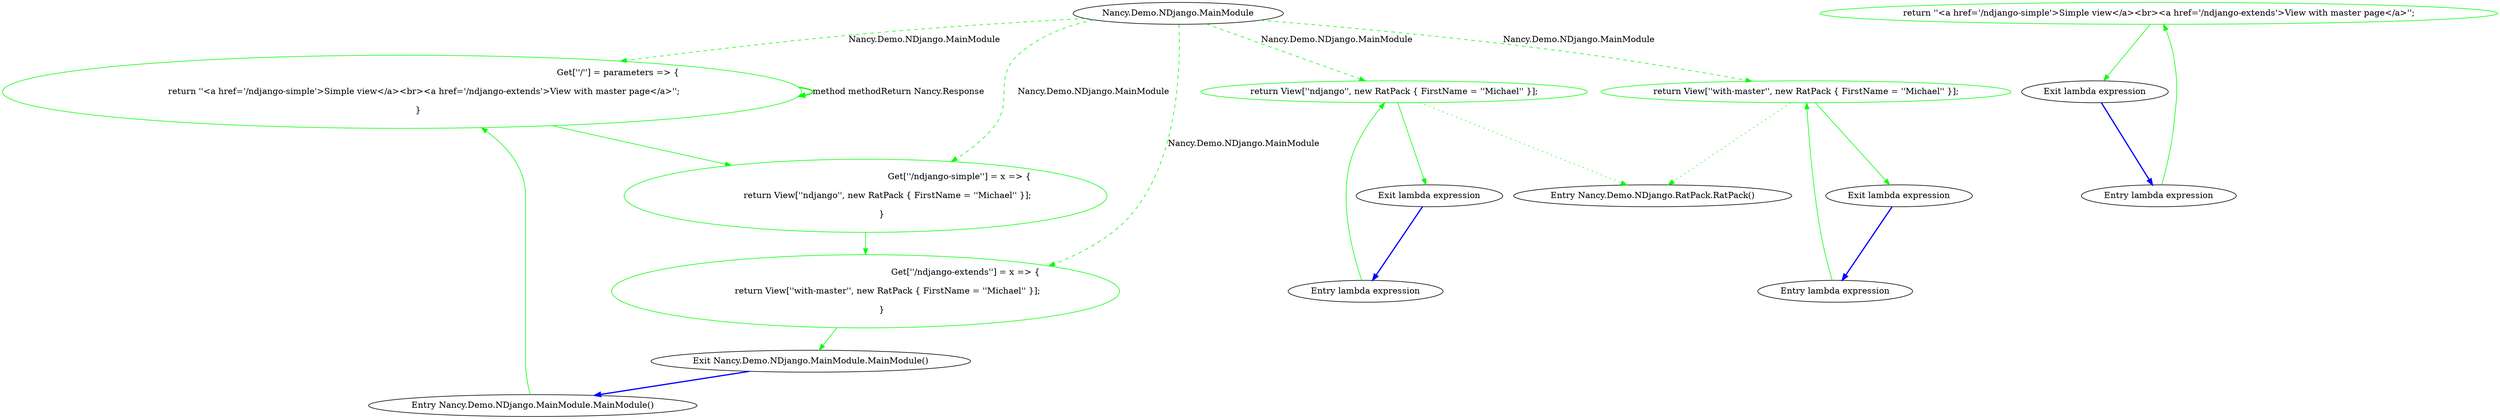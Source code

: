 digraph  {
d1 [label="Get[''/''] = parameters => {\r\n                return ''<a href='/ndjango-simple'>Simple view</a><br><a href='/ndjango-extends'>View with master page</a>'';\r\n            }", span="6-8", cluster="Nancy.Demo.NDjango.MainModule.MainModule()", color=green, community=0];
d15 [label="Nancy.Demo.NDjango.MainModule", span=""];
d0 [label="Entry Nancy.Demo.NDjango.MainModule.MainModule()", span="4-4", cluster="Nancy.Demo.NDjango.MainModule.MainModule()"];
d2 [label="Get[''/ndjango-simple''] = x => {\r\n                return View[''ndjango'', new RatPack { FirstName = ''Michael'' }];\r\n            }", span="10-12", cluster="Nancy.Demo.NDjango.MainModule.MainModule()", color=green, community=0];
d3 [label="Get[''/ndjango-extends''] = x => {\r\n                return View[''with-master'', new RatPack { FirstName = ''Michael'' }];\r\n            }", span="14-16", cluster="Nancy.Demo.NDjango.MainModule.MainModule()", color=green, community=0];
d4 [label="Exit Nancy.Demo.NDjango.MainModule.MainModule()", span="4-4", cluster="Nancy.Demo.NDjango.MainModule.MainModule()"];
d6 [label="return ''<a href='/ndjango-simple'>Simple view</a><br><a href='/ndjango-extends'>View with master page</a>'';", span="7-7", cluster="lambda expression", color=green, community=0];
d5 [label="Entry lambda expression", span="6-8", cluster="lambda expression"];
d7 [label="Exit lambda expression", span="6-8", cluster="lambda expression"];
d9 [label="return View[''ndjango'', new RatPack { FirstName = ''Michael'' }];", span="11-11", cluster="lambda expression", color=green, community=0];
d8 [label="Entry lambda expression", span="10-12", cluster="lambda expression"];
d10 [label="Exit lambda expression", span="10-12", cluster="lambda expression"];
d11 [label="Entry Nancy.Demo.NDjango.RatPack.RatPack()", span="20-20", cluster="Nancy.Demo.NDjango.RatPack.RatPack()"];
d13 [label="return View[''with-master'', new RatPack { FirstName = ''Michael'' }];", span="15-15", cluster="lambda expression", color=green, community=0];
d12 [label="Entry lambda expression", span="14-16", cluster="lambda expression"];
d14 [label="Exit lambda expression", span="14-16", cluster="lambda expression"];
d1 -> d1  [key=3, color=green, style=bold, label="method methodReturn Nancy.Response "];
d1 -> d2  [key=0, style=solid, color=green];
d15 -> d1  [key=1, style=dashed, color=green, label="Nancy.Demo.NDjango.MainModule"];
d15 -> d2  [key=1, style=dashed, color=green, label="Nancy.Demo.NDjango.MainModule"];
d15 -> d3  [key=1, style=dashed, color=green, label="Nancy.Demo.NDjango.MainModule"];
d15 -> d9  [key=1, style=dashed, color=green, label="Nancy.Demo.NDjango.MainModule"];
d15 -> d13  [key=1, style=dashed, color=green, label="Nancy.Demo.NDjango.MainModule"];
d0 -> d1  [key=0, style=solid, color=green];
d2 -> d3  [key=0, style=solid, color=green];
d3 -> d4  [key=0, style=solid, color=green];
d4 -> d0  [key=0, style=bold, color=blue];
d6 -> d7  [key=0, style=solid, color=green];
d5 -> d6  [key=0, style=solid, color=green];
d7 -> d5  [key=0, style=bold, color=blue];
d9 -> d10  [key=0, style=solid, color=green];
d9 -> d11  [key=2, style=dotted, color=green];
d8 -> d9  [key=0, style=solid, color=green];
d10 -> d8  [key=0, style=bold, color=blue];
d13 -> d14  [key=0, style=solid, color=green];
d13 -> d11  [key=2, style=dotted, color=green];
d12 -> d13  [key=0, style=solid, color=green];
d14 -> d12  [key=0, style=bold, color=blue];
}
